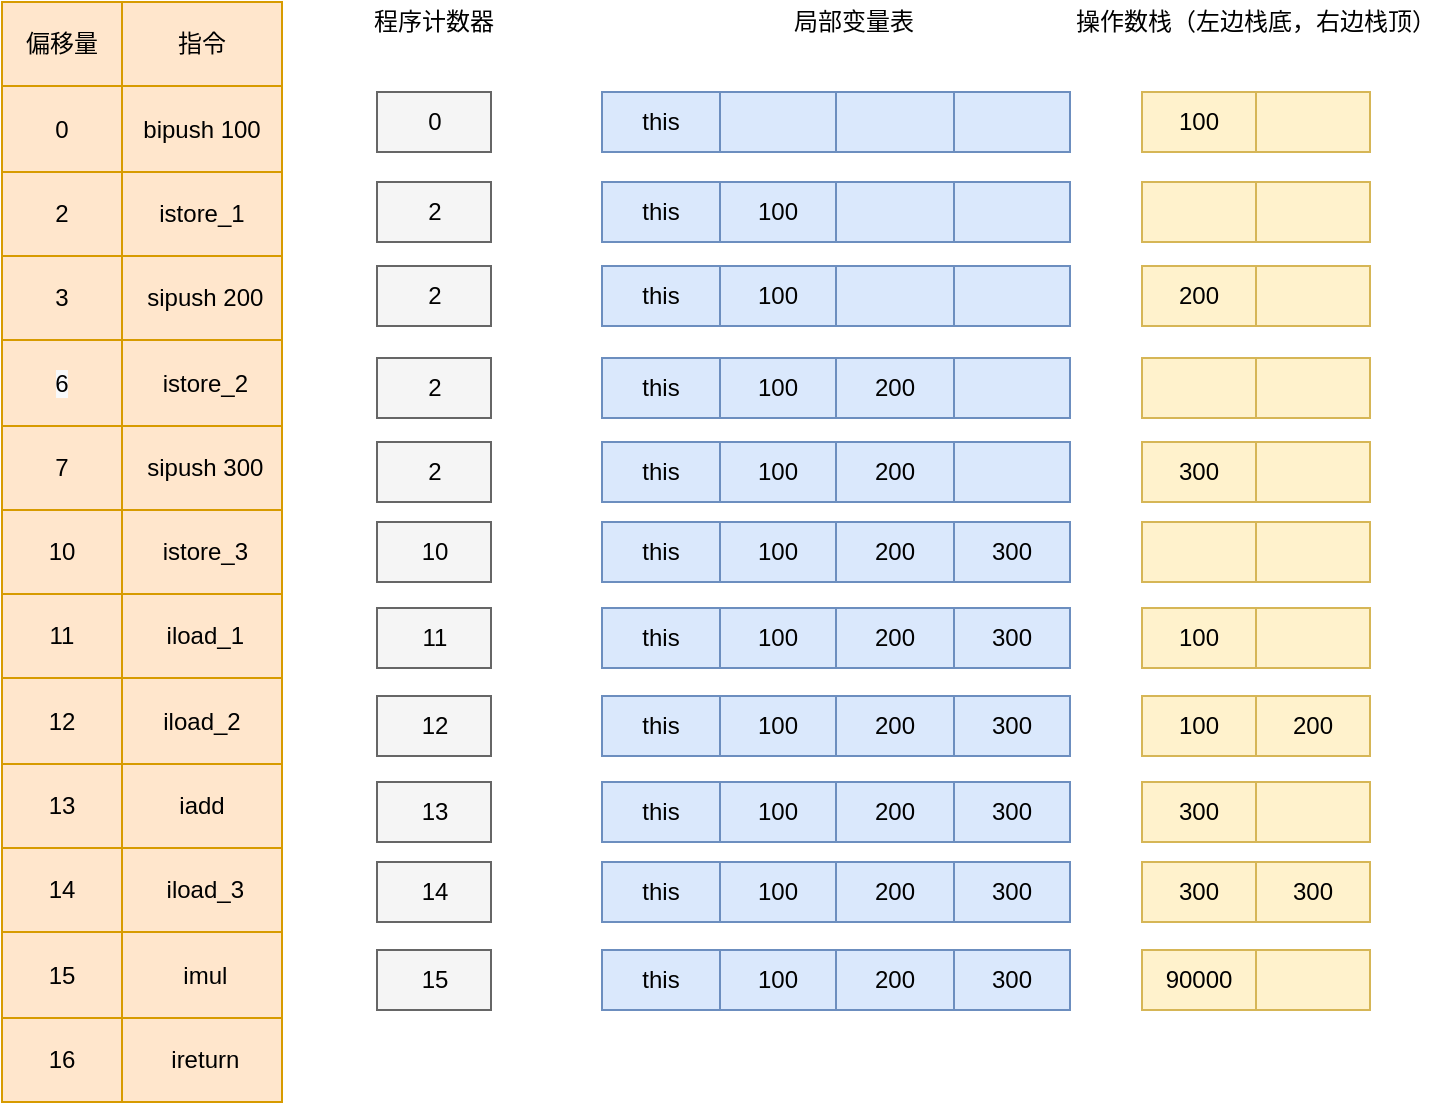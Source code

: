 <mxfile version="14.9.2" type="github">
  <diagram id="sqrWlP-hndjEy4cqaaY2" name="Page-1">
    <mxGraphModel dx="946" dy="536" grid="1" gridSize="10" guides="1" tooltips="1" connect="1" arrows="1" fold="1" page="1" pageScale="1" pageWidth="827" pageHeight="1169" math="0" shadow="0">
      <root>
        <mxCell id="0" />
        <mxCell id="1" parent="0" />
        <mxCell id="s4EFjNfNSJcxo-a09yfP-1" value="" style="shape=table;html=1;whiteSpace=wrap;startSize=0;container=1;collapsible=0;childLayout=tableLayout;fillColor=#ffe6cc;strokeColor=#d79b00;" vertex="1" parent="1">
          <mxGeometry x="150" y="260" width="140" height="550" as="geometry" />
        </mxCell>
        <mxCell id="s4EFjNfNSJcxo-a09yfP-2" value="" style="shape=partialRectangle;html=1;whiteSpace=wrap;collapsible=0;dropTarget=0;pointerEvents=0;fillColor=none;top=0;left=0;bottom=0;right=0;points=[[0,0.5],[1,0.5]];portConstraint=eastwest;" vertex="1" parent="s4EFjNfNSJcxo-a09yfP-1">
          <mxGeometry width="140" height="42" as="geometry" />
        </mxCell>
        <mxCell id="s4EFjNfNSJcxo-a09yfP-3" value="偏移量" style="shape=partialRectangle;html=1;whiteSpace=wrap;connectable=0;fillColor=none;top=0;left=0;bottom=0;right=0;overflow=hidden;" vertex="1" parent="s4EFjNfNSJcxo-a09yfP-2">
          <mxGeometry width="60" height="42" as="geometry" />
        </mxCell>
        <mxCell id="s4EFjNfNSJcxo-a09yfP-4" value="指令" style="shape=partialRectangle;html=1;whiteSpace=wrap;connectable=0;fillColor=none;top=0;left=0;bottom=0;right=0;overflow=hidden;" vertex="1" parent="s4EFjNfNSJcxo-a09yfP-2">
          <mxGeometry x="60" width="80" height="42" as="geometry" />
        </mxCell>
        <mxCell id="s4EFjNfNSJcxo-a09yfP-6" value="" style="shape=partialRectangle;html=1;whiteSpace=wrap;collapsible=0;dropTarget=0;pointerEvents=0;fillColor=none;top=0;left=0;bottom=0;right=0;points=[[0,0.5],[1,0.5]];portConstraint=eastwest;" vertex="1" parent="s4EFjNfNSJcxo-a09yfP-1">
          <mxGeometry y="42" width="140" height="43" as="geometry" />
        </mxCell>
        <mxCell id="s4EFjNfNSJcxo-a09yfP-7" value="0" style="shape=partialRectangle;html=1;whiteSpace=wrap;connectable=0;fillColor=none;top=0;left=0;bottom=0;right=0;overflow=hidden;" vertex="1" parent="s4EFjNfNSJcxo-a09yfP-6">
          <mxGeometry width="60" height="43" as="geometry" />
        </mxCell>
        <mxCell id="s4EFjNfNSJcxo-a09yfP-8" value="bipush 100" style="shape=partialRectangle;html=1;whiteSpace=wrap;connectable=0;fillColor=none;top=0;left=0;bottom=0;right=0;overflow=hidden;" vertex="1" parent="s4EFjNfNSJcxo-a09yfP-6">
          <mxGeometry x="60" width="80" height="43" as="geometry" />
        </mxCell>
        <mxCell id="s4EFjNfNSJcxo-a09yfP-10" value="" style="shape=partialRectangle;html=1;whiteSpace=wrap;collapsible=0;dropTarget=0;pointerEvents=0;fillColor=none;top=0;left=0;bottom=0;right=0;points=[[0,0.5],[1,0.5]];portConstraint=eastwest;" vertex="1" parent="s4EFjNfNSJcxo-a09yfP-1">
          <mxGeometry y="85" width="140" height="42" as="geometry" />
        </mxCell>
        <mxCell id="s4EFjNfNSJcxo-a09yfP-11" value="2" style="shape=partialRectangle;html=1;whiteSpace=wrap;connectable=0;fillColor=none;top=0;left=0;bottom=0;right=0;overflow=hidden;" vertex="1" parent="s4EFjNfNSJcxo-a09yfP-10">
          <mxGeometry width="60" height="42" as="geometry" />
        </mxCell>
        <mxCell id="s4EFjNfNSJcxo-a09yfP-12" value="&lt;div&gt;istore_1&lt;br&gt;&lt;/div&gt;" style="shape=partialRectangle;html=1;whiteSpace=wrap;connectable=0;fillColor=none;top=0;left=0;bottom=0;right=0;overflow=hidden;" vertex="1" parent="s4EFjNfNSJcxo-a09yfP-10">
          <mxGeometry x="60" width="80" height="42" as="geometry" />
        </mxCell>
        <mxCell id="s4EFjNfNSJcxo-a09yfP-14" style="shape=partialRectangle;html=1;whiteSpace=wrap;collapsible=0;dropTarget=0;pointerEvents=0;fillColor=none;top=0;left=0;bottom=0;right=0;points=[[0,0.5],[1,0.5]];portConstraint=eastwest;" vertex="1" parent="s4EFjNfNSJcxo-a09yfP-1">
          <mxGeometry y="127" width="140" height="42" as="geometry" />
        </mxCell>
        <mxCell id="s4EFjNfNSJcxo-a09yfP-15" value="&lt;span&gt;3&lt;/span&gt;" style="shape=partialRectangle;html=1;whiteSpace=wrap;connectable=0;fillColor=none;top=0;left=0;bottom=0;right=0;overflow=hidden;" vertex="1" parent="s4EFjNfNSJcxo-a09yfP-14">
          <mxGeometry width="60" height="42" as="geometry" />
        </mxCell>
        <mxCell id="s4EFjNfNSJcxo-a09yfP-16" value="&amp;nbsp;sipush 200" style="shape=partialRectangle;html=1;whiteSpace=wrap;connectable=0;fillColor=none;top=0;left=0;bottom=0;right=0;overflow=hidden;" vertex="1" parent="s4EFjNfNSJcxo-a09yfP-14">
          <mxGeometry x="60" width="80" height="42" as="geometry" />
        </mxCell>
        <mxCell id="s4EFjNfNSJcxo-a09yfP-18" style="shape=partialRectangle;html=1;whiteSpace=wrap;collapsible=0;dropTarget=0;pointerEvents=0;fillColor=none;top=0;left=0;bottom=0;right=0;points=[[0,0.5],[1,0.5]];portConstraint=eastwest;" vertex="1" parent="s4EFjNfNSJcxo-a09yfP-1">
          <mxGeometry y="169" width="140" height="43" as="geometry" />
        </mxCell>
        <mxCell id="s4EFjNfNSJcxo-a09yfP-19" value="&lt;meta charset=&quot;utf-8&quot;&gt;&lt;span style=&quot;color: rgb(0, 0, 0); font-family: helvetica; font-size: 12px; font-style: normal; font-weight: 400; letter-spacing: normal; text-align: center; text-indent: 0px; text-transform: none; word-spacing: 0px; background-color: rgb(248, 249, 250); display: inline; float: none;&quot;&gt;6&lt;/span&gt;" style="shape=partialRectangle;html=1;whiteSpace=wrap;connectable=0;fillColor=none;top=0;left=0;bottom=0;right=0;overflow=hidden;" vertex="1" parent="s4EFjNfNSJcxo-a09yfP-18">
          <mxGeometry width="60" height="43" as="geometry" />
        </mxCell>
        <mxCell id="s4EFjNfNSJcxo-a09yfP-20" value="&amp;nbsp;istore_2" style="shape=partialRectangle;html=1;whiteSpace=wrap;connectable=0;fillColor=none;top=0;left=0;bottom=0;right=0;overflow=hidden;" vertex="1" parent="s4EFjNfNSJcxo-a09yfP-18">
          <mxGeometry x="60" width="80" height="43" as="geometry" />
        </mxCell>
        <mxCell id="s4EFjNfNSJcxo-a09yfP-22" style="shape=partialRectangle;html=1;whiteSpace=wrap;collapsible=0;dropTarget=0;pointerEvents=0;fillColor=none;top=0;left=0;bottom=0;right=0;points=[[0,0.5],[1,0.5]];portConstraint=eastwest;" vertex="1" parent="s4EFjNfNSJcxo-a09yfP-1">
          <mxGeometry y="212" width="140" height="42" as="geometry" />
        </mxCell>
        <mxCell id="s4EFjNfNSJcxo-a09yfP-23" value="&lt;span&gt;7&lt;/span&gt;" style="shape=partialRectangle;html=1;whiteSpace=wrap;connectable=0;fillColor=none;top=0;left=0;bottom=0;right=0;overflow=hidden;" vertex="1" parent="s4EFjNfNSJcxo-a09yfP-22">
          <mxGeometry width="60" height="42" as="geometry" />
        </mxCell>
        <mxCell id="s4EFjNfNSJcxo-a09yfP-24" value="&amp;nbsp;sipush 300" style="shape=partialRectangle;html=1;whiteSpace=wrap;connectable=0;fillColor=none;top=0;left=0;bottom=0;right=0;overflow=hidden;" vertex="1" parent="s4EFjNfNSJcxo-a09yfP-22">
          <mxGeometry x="60" width="80" height="42" as="geometry" />
        </mxCell>
        <mxCell id="s4EFjNfNSJcxo-a09yfP-26" style="shape=partialRectangle;html=1;whiteSpace=wrap;collapsible=0;dropTarget=0;pointerEvents=0;fillColor=none;top=0;left=0;bottom=0;right=0;points=[[0,0.5],[1,0.5]];portConstraint=eastwest;" vertex="1" parent="s4EFjNfNSJcxo-a09yfP-1">
          <mxGeometry y="254" width="140" height="42" as="geometry" />
        </mxCell>
        <mxCell id="s4EFjNfNSJcxo-a09yfP-27" value="&lt;span&gt;10&lt;/span&gt;" style="shape=partialRectangle;html=1;whiteSpace=wrap;connectable=0;fillColor=none;top=0;left=0;bottom=0;right=0;overflow=hidden;" vertex="1" parent="s4EFjNfNSJcxo-a09yfP-26">
          <mxGeometry width="60" height="42" as="geometry" />
        </mxCell>
        <mxCell id="s4EFjNfNSJcxo-a09yfP-28" value="&amp;nbsp;istore_3" style="shape=partialRectangle;html=1;whiteSpace=wrap;connectable=0;fillColor=none;top=0;left=0;bottom=0;right=0;overflow=hidden;" vertex="1" parent="s4EFjNfNSJcxo-a09yfP-26">
          <mxGeometry x="60" width="80" height="42" as="geometry" />
        </mxCell>
        <mxCell id="s4EFjNfNSJcxo-a09yfP-30" style="shape=partialRectangle;html=1;whiteSpace=wrap;collapsible=0;dropTarget=0;pointerEvents=0;fillColor=none;top=0;left=0;bottom=0;right=0;points=[[0,0.5],[1,0.5]];portConstraint=eastwest;" vertex="1" parent="s4EFjNfNSJcxo-a09yfP-1">
          <mxGeometry y="296" width="140" height="42" as="geometry" />
        </mxCell>
        <mxCell id="s4EFjNfNSJcxo-a09yfP-31" value="11" style="shape=partialRectangle;html=1;whiteSpace=wrap;connectable=0;fillColor=none;top=0;left=0;bottom=0;right=0;overflow=hidden;" vertex="1" parent="s4EFjNfNSJcxo-a09yfP-30">
          <mxGeometry width="60" height="42" as="geometry" />
        </mxCell>
        <mxCell id="s4EFjNfNSJcxo-a09yfP-32" value="&amp;nbsp;iload_1" style="shape=partialRectangle;html=1;whiteSpace=wrap;connectable=0;fillColor=none;top=0;left=0;bottom=0;right=0;overflow=hidden;" vertex="1" parent="s4EFjNfNSJcxo-a09yfP-30">
          <mxGeometry x="60" width="80" height="42" as="geometry" />
        </mxCell>
        <mxCell id="s4EFjNfNSJcxo-a09yfP-34" style="shape=partialRectangle;html=1;whiteSpace=wrap;collapsible=0;dropTarget=0;pointerEvents=0;fillColor=none;top=0;left=0;bottom=0;right=0;points=[[0,0.5],[1,0.5]];portConstraint=eastwest;" vertex="1" parent="s4EFjNfNSJcxo-a09yfP-1">
          <mxGeometry y="338" width="140" height="43" as="geometry" />
        </mxCell>
        <mxCell id="s4EFjNfNSJcxo-a09yfP-35" value="12" style="shape=partialRectangle;html=1;whiteSpace=wrap;connectable=0;fillColor=none;top=0;left=0;bottom=0;right=0;overflow=hidden;" vertex="1" parent="s4EFjNfNSJcxo-a09yfP-34">
          <mxGeometry width="60" height="43" as="geometry" />
        </mxCell>
        <mxCell id="s4EFjNfNSJcxo-a09yfP-36" value="iload_2" style="shape=partialRectangle;html=1;whiteSpace=wrap;connectable=0;fillColor=none;top=0;left=0;bottom=0;right=0;overflow=hidden;" vertex="1" parent="s4EFjNfNSJcxo-a09yfP-34">
          <mxGeometry x="60" width="80" height="43" as="geometry" />
        </mxCell>
        <mxCell id="s4EFjNfNSJcxo-a09yfP-38" style="shape=partialRectangle;html=1;whiteSpace=wrap;collapsible=0;dropTarget=0;pointerEvents=0;fillColor=none;top=0;left=0;bottom=0;right=0;points=[[0,0.5],[1,0.5]];portConstraint=eastwest;" vertex="1" parent="s4EFjNfNSJcxo-a09yfP-1">
          <mxGeometry y="381" width="140" height="42" as="geometry" />
        </mxCell>
        <mxCell id="s4EFjNfNSJcxo-a09yfP-39" value="13" style="shape=partialRectangle;html=1;whiteSpace=wrap;connectable=0;fillColor=none;top=0;left=0;bottom=0;right=0;overflow=hidden;" vertex="1" parent="s4EFjNfNSJcxo-a09yfP-38">
          <mxGeometry width="60" height="42" as="geometry" />
        </mxCell>
        <mxCell id="s4EFjNfNSJcxo-a09yfP-40" value="iadd" style="shape=partialRectangle;html=1;whiteSpace=wrap;connectable=0;fillColor=none;top=0;left=0;bottom=0;right=0;overflow=hidden;" vertex="1" parent="s4EFjNfNSJcxo-a09yfP-38">
          <mxGeometry x="60" width="80" height="42" as="geometry" />
        </mxCell>
        <mxCell id="s4EFjNfNSJcxo-a09yfP-42" style="shape=partialRectangle;html=1;whiteSpace=wrap;collapsible=0;dropTarget=0;pointerEvents=0;fillColor=none;top=0;left=0;bottom=0;right=0;points=[[0,0.5],[1,0.5]];portConstraint=eastwest;" vertex="1" parent="s4EFjNfNSJcxo-a09yfP-1">
          <mxGeometry y="423" width="140" height="42" as="geometry" />
        </mxCell>
        <mxCell id="s4EFjNfNSJcxo-a09yfP-43" value="&lt;span&gt;14&lt;/span&gt;" style="shape=partialRectangle;html=1;whiteSpace=wrap;connectable=0;fillColor=none;top=0;left=0;bottom=0;right=0;overflow=hidden;" vertex="1" parent="s4EFjNfNSJcxo-a09yfP-42">
          <mxGeometry width="60" height="42" as="geometry" />
        </mxCell>
        <mxCell id="s4EFjNfNSJcxo-a09yfP-44" value="&amp;nbsp;iload_3" style="shape=partialRectangle;html=1;whiteSpace=wrap;connectable=0;fillColor=none;top=0;left=0;bottom=0;right=0;overflow=hidden;" vertex="1" parent="s4EFjNfNSJcxo-a09yfP-42">
          <mxGeometry x="60" width="80" height="42" as="geometry" />
        </mxCell>
        <mxCell id="s4EFjNfNSJcxo-a09yfP-46" style="shape=partialRectangle;html=1;whiteSpace=wrap;collapsible=0;dropTarget=0;pointerEvents=0;fillColor=none;top=0;left=0;bottom=0;right=0;points=[[0,0.5],[1,0.5]];portConstraint=eastwest;" vertex="1" parent="s4EFjNfNSJcxo-a09yfP-1">
          <mxGeometry y="465" width="140" height="43" as="geometry" />
        </mxCell>
        <mxCell id="s4EFjNfNSJcxo-a09yfP-47" value="&lt;span&gt;15&lt;/span&gt;" style="shape=partialRectangle;html=1;whiteSpace=wrap;connectable=0;fillColor=none;top=0;left=0;bottom=0;right=0;overflow=hidden;" vertex="1" parent="s4EFjNfNSJcxo-a09yfP-46">
          <mxGeometry width="60" height="43" as="geometry" />
        </mxCell>
        <mxCell id="s4EFjNfNSJcxo-a09yfP-48" value="&amp;nbsp;imul" style="shape=partialRectangle;html=1;whiteSpace=wrap;connectable=0;fillColor=none;top=0;left=0;bottom=0;right=0;overflow=hidden;" vertex="1" parent="s4EFjNfNSJcxo-a09yfP-46">
          <mxGeometry x="60" width="80" height="43" as="geometry" />
        </mxCell>
        <mxCell id="s4EFjNfNSJcxo-a09yfP-50" style="shape=partialRectangle;html=1;whiteSpace=wrap;collapsible=0;dropTarget=0;pointerEvents=0;fillColor=none;top=0;left=0;bottom=0;right=0;points=[[0,0.5],[1,0.5]];portConstraint=eastwest;" vertex="1" parent="s4EFjNfNSJcxo-a09yfP-1">
          <mxGeometry y="508" width="140" height="42" as="geometry" />
        </mxCell>
        <mxCell id="s4EFjNfNSJcxo-a09yfP-51" value="&lt;span&gt;16&lt;/span&gt;" style="shape=partialRectangle;html=1;whiteSpace=wrap;connectable=0;fillColor=none;top=0;left=0;bottom=0;right=0;overflow=hidden;" vertex="1" parent="s4EFjNfNSJcxo-a09yfP-50">
          <mxGeometry width="60" height="42" as="geometry" />
        </mxCell>
        <mxCell id="s4EFjNfNSJcxo-a09yfP-52" value="&amp;nbsp;ireturn" style="shape=partialRectangle;html=1;whiteSpace=wrap;connectable=0;fillColor=none;top=0;left=0;bottom=0;right=0;overflow=hidden;" vertex="1" parent="s4EFjNfNSJcxo-a09yfP-50">
          <mxGeometry x="60" width="80" height="42" as="geometry" />
        </mxCell>
        <mxCell id="s4EFjNfNSJcxo-a09yfP-54" value="程序计数器" style="text;html=1;strokeColor=none;fillColor=none;align=center;verticalAlign=middle;whiteSpace=wrap;rounded=0;" vertex="1" parent="1">
          <mxGeometry x="318" y="260" width="96" height="20" as="geometry" />
        </mxCell>
        <mxCell id="s4EFjNfNSJcxo-a09yfP-55" value="局部变量表" style="text;html=1;strokeColor=none;fillColor=none;align=center;verticalAlign=middle;whiteSpace=wrap;rounded=0;" vertex="1" parent="1">
          <mxGeometry x="528" y="260" width="96" height="20" as="geometry" />
        </mxCell>
        <mxCell id="s4EFjNfNSJcxo-a09yfP-56" value="" style="shape=table;html=1;whiteSpace=wrap;startSize=0;container=1;collapsible=0;childLayout=tableLayout;fillColor=#dae8fc;strokeColor=#6c8ebf;" vertex="1" parent="1">
          <mxGeometry x="450" y="305" width="234" height="30" as="geometry" />
        </mxCell>
        <mxCell id="s4EFjNfNSJcxo-a09yfP-57" value="" style="shape=partialRectangle;html=1;whiteSpace=wrap;collapsible=0;dropTarget=0;pointerEvents=0;fillColor=none;top=0;left=0;bottom=0;right=0;points=[[0,0.5],[1,0.5]];portConstraint=eastwest;" vertex="1" parent="s4EFjNfNSJcxo-a09yfP-56">
          <mxGeometry width="234" height="30" as="geometry" />
        </mxCell>
        <mxCell id="s4EFjNfNSJcxo-a09yfP-69" value="this" style="shape=partialRectangle;html=1;whiteSpace=wrap;connectable=0;fillColor=none;top=0;left=0;bottom=0;right=0;overflow=hidden;" vertex="1" parent="s4EFjNfNSJcxo-a09yfP-57">
          <mxGeometry width="59" height="30" as="geometry" />
        </mxCell>
        <mxCell id="s4EFjNfNSJcxo-a09yfP-58" value="" style="shape=partialRectangle;html=1;whiteSpace=wrap;connectable=0;fillColor=none;top=0;left=0;bottom=0;right=0;overflow=hidden;" vertex="1" parent="s4EFjNfNSJcxo-a09yfP-57">
          <mxGeometry x="59" width="58" height="30" as="geometry" />
        </mxCell>
        <mxCell id="s4EFjNfNSJcxo-a09yfP-59" value="" style="shape=partialRectangle;html=1;whiteSpace=wrap;connectable=0;fillColor=none;top=0;left=0;bottom=0;right=0;overflow=hidden;" vertex="1" parent="s4EFjNfNSJcxo-a09yfP-57">
          <mxGeometry x="117" width="59" height="30" as="geometry" />
        </mxCell>
        <mxCell id="s4EFjNfNSJcxo-a09yfP-60" value="" style="shape=partialRectangle;html=1;whiteSpace=wrap;connectable=0;fillColor=none;top=0;left=0;bottom=0;right=0;overflow=hidden;" vertex="1" parent="s4EFjNfNSJcxo-a09yfP-57">
          <mxGeometry x="176" width="58" height="30" as="geometry" />
        </mxCell>
        <mxCell id="s4EFjNfNSJcxo-a09yfP-73" value="操作数栈（左边栈底，右边栈顶）" style="text;html=1;strokeColor=none;fillColor=none;align=center;verticalAlign=middle;whiteSpace=wrap;rounded=0;" vertex="1" parent="1">
          <mxGeometry x="682" y="260" width="190" height="20" as="geometry" />
        </mxCell>
        <mxCell id="s4EFjNfNSJcxo-a09yfP-74" value="" style="shape=table;html=1;whiteSpace=wrap;startSize=0;container=1;collapsible=0;childLayout=tableLayout;fillColor=#fff2cc;strokeColor=#d6b656;" vertex="1" parent="1">
          <mxGeometry x="720" y="305" width="114" height="30" as="geometry" />
        </mxCell>
        <mxCell id="s4EFjNfNSJcxo-a09yfP-75" value="" style="shape=partialRectangle;html=1;whiteSpace=wrap;collapsible=0;dropTarget=0;pointerEvents=0;fillColor=none;top=0;left=0;bottom=0;right=0;points=[[0,0.5],[1,0.5]];portConstraint=eastwest;" vertex="1" parent="s4EFjNfNSJcxo-a09yfP-74">
          <mxGeometry width="114" height="30" as="geometry" />
        </mxCell>
        <mxCell id="s4EFjNfNSJcxo-a09yfP-76" value="100" style="shape=partialRectangle;html=1;whiteSpace=wrap;connectable=0;fillColor=none;top=0;left=0;bottom=0;right=0;overflow=hidden;" vertex="1" parent="s4EFjNfNSJcxo-a09yfP-75">
          <mxGeometry width="57" height="30" as="geometry" />
        </mxCell>
        <mxCell id="s4EFjNfNSJcxo-a09yfP-77" value="" style="shape=partialRectangle;html=1;whiteSpace=wrap;connectable=0;fillColor=none;top=0;left=0;bottom=0;right=0;overflow=hidden;" vertex="1" parent="s4EFjNfNSJcxo-a09yfP-75">
          <mxGeometry x="57" width="57" height="30" as="geometry" />
        </mxCell>
        <mxCell id="s4EFjNfNSJcxo-a09yfP-105" value="" style="shape=table;html=1;whiteSpace=wrap;startSize=0;container=1;collapsible=0;childLayout=tableLayout;fillColor=#f5f5f5;strokeColor=#666666;fontColor=#333333;" vertex="1" parent="1">
          <mxGeometry x="337.5" y="305" width="57" height="30" as="geometry" />
        </mxCell>
        <mxCell id="s4EFjNfNSJcxo-a09yfP-106" value="" style="shape=partialRectangle;html=1;whiteSpace=wrap;collapsible=0;dropTarget=0;pointerEvents=0;fillColor=none;top=0;left=0;bottom=0;right=0;points=[[0,0.5],[1,0.5]];portConstraint=eastwest;" vertex="1" parent="s4EFjNfNSJcxo-a09yfP-105">
          <mxGeometry width="57" height="30" as="geometry" />
        </mxCell>
        <mxCell id="s4EFjNfNSJcxo-a09yfP-107" value="0" style="shape=partialRectangle;html=1;whiteSpace=wrap;connectable=0;fillColor=none;top=0;left=0;bottom=0;right=0;overflow=hidden;" vertex="1" parent="s4EFjNfNSJcxo-a09yfP-106">
          <mxGeometry width="57" height="30" as="geometry" />
        </mxCell>
        <mxCell id="s4EFjNfNSJcxo-a09yfP-109" value="" style="shape=table;html=1;whiteSpace=wrap;startSize=0;container=1;collapsible=0;childLayout=tableLayout;fillColor=#dae8fc;strokeColor=#6c8ebf;" vertex="1" parent="1">
          <mxGeometry x="450" y="350" width="234" height="30" as="geometry" />
        </mxCell>
        <mxCell id="s4EFjNfNSJcxo-a09yfP-110" value="" style="shape=partialRectangle;html=1;whiteSpace=wrap;collapsible=0;dropTarget=0;pointerEvents=0;fillColor=none;top=0;left=0;bottom=0;right=0;points=[[0,0.5],[1,0.5]];portConstraint=eastwest;" vertex="1" parent="s4EFjNfNSJcxo-a09yfP-109">
          <mxGeometry width="234" height="30" as="geometry" />
        </mxCell>
        <mxCell id="s4EFjNfNSJcxo-a09yfP-111" value="this" style="shape=partialRectangle;html=1;whiteSpace=wrap;connectable=0;fillColor=none;top=0;left=0;bottom=0;right=0;overflow=hidden;" vertex="1" parent="s4EFjNfNSJcxo-a09yfP-110">
          <mxGeometry width="59" height="30" as="geometry" />
        </mxCell>
        <mxCell id="s4EFjNfNSJcxo-a09yfP-112" value="100" style="shape=partialRectangle;html=1;whiteSpace=wrap;connectable=0;fillColor=none;top=0;left=0;bottom=0;right=0;overflow=hidden;" vertex="1" parent="s4EFjNfNSJcxo-a09yfP-110">
          <mxGeometry x="59" width="58" height="30" as="geometry" />
        </mxCell>
        <mxCell id="s4EFjNfNSJcxo-a09yfP-113" value="" style="shape=partialRectangle;html=1;whiteSpace=wrap;connectable=0;fillColor=none;top=0;left=0;bottom=0;right=0;overflow=hidden;" vertex="1" parent="s4EFjNfNSJcxo-a09yfP-110">
          <mxGeometry x="117" width="59" height="30" as="geometry" />
        </mxCell>
        <mxCell id="s4EFjNfNSJcxo-a09yfP-114" value="" style="shape=partialRectangle;html=1;whiteSpace=wrap;connectable=0;fillColor=none;top=0;left=0;bottom=0;right=0;overflow=hidden;" vertex="1" parent="s4EFjNfNSJcxo-a09yfP-110">
          <mxGeometry x="176" width="58" height="30" as="geometry" />
        </mxCell>
        <mxCell id="s4EFjNfNSJcxo-a09yfP-115" value="" style="shape=table;html=1;whiteSpace=wrap;startSize=0;container=1;collapsible=0;childLayout=tableLayout;fillColor=#fff2cc;strokeColor=#d6b656;" vertex="1" parent="1">
          <mxGeometry x="720" y="350" width="114" height="30" as="geometry" />
        </mxCell>
        <mxCell id="s4EFjNfNSJcxo-a09yfP-116" value="" style="shape=partialRectangle;html=1;whiteSpace=wrap;collapsible=0;dropTarget=0;pointerEvents=0;fillColor=none;top=0;left=0;bottom=0;right=0;points=[[0,0.5],[1,0.5]];portConstraint=eastwest;" vertex="1" parent="s4EFjNfNSJcxo-a09yfP-115">
          <mxGeometry width="114" height="30" as="geometry" />
        </mxCell>
        <mxCell id="s4EFjNfNSJcxo-a09yfP-117" value="" style="shape=partialRectangle;html=1;whiteSpace=wrap;connectable=0;fillColor=none;top=0;left=0;bottom=0;right=0;overflow=hidden;" vertex="1" parent="s4EFjNfNSJcxo-a09yfP-116">
          <mxGeometry width="57" height="30" as="geometry" />
        </mxCell>
        <mxCell id="s4EFjNfNSJcxo-a09yfP-118" value="" style="shape=partialRectangle;html=1;whiteSpace=wrap;connectable=0;fillColor=none;top=0;left=0;bottom=0;right=0;overflow=hidden;" vertex="1" parent="s4EFjNfNSJcxo-a09yfP-116">
          <mxGeometry x="57" width="57" height="30" as="geometry" />
        </mxCell>
        <mxCell id="s4EFjNfNSJcxo-a09yfP-119" value="" style="shape=table;html=1;whiteSpace=wrap;startSize=0;container=1;collapsible=0;childLayout=tableLayout;fillColor=#f5f5f5;strokeColor=#666666;fontColor=#333333;" vertex="1" parent="1">
          <mxGeometry x="337.5" y="350" width="57" height="30" as="geometry" />
        </mxCell>
        <mxCell id="s4EFjNfNSJcxo-a09yfP-120" value="" style="shape=partialRectangle;html=1;whiteSpace=wrap;collapsible=0;dropTarget=0;pointerEvents=0;fillColor=none;top=0;left=0;bottom=0;right=0;points=[[0,0.5],[1,0.5]];portConstraint=eastwest;" vertex="1" parent="s4EFjNfNSJcxo-a09yfP-119">
          <mxGeometry width="57" height="30" as="geometry" />
        </mxCell>
        <mxCell id="s4EFjNfNSJcxo-a09yfP-121" value="2" style="shape=partialRectangle;html=1;whiteSpace=wrap;connectable=0;fillColor=none;top=0;left=0;bottom=0;right=0;overflow=hidden;" vertex="1" parent="s4EFjNfNSJcxo-a09yfP-120">
          <mxGeometry width="57" height="30" as="geometry" />
        </mxCell>
        <mxCell id="s4EFjNfNSJcxo-a09yfP-131" value="" style="shape=table;html=1;whiteSpace=wrap;startSize=0;container=1;collapsible=0;childLayout=tableLayout;fillColor=#fff2cc;strokeColor=#d6b656;" vertex="1" parent="1">
          <mxGeometry x="720" y="520" width="114" height="30" as="geometry" />
        </mxCell>
        <mxCell id="s4EFjNfNSJcxo-a09yfP-132" value="" style="shape=partialRectangle;html=1;whiteSpace=wrap;collapsible=0;dropTarget=0;pointerEvents=0;fillColor=none;top=0;left=0;bottom=0;right=0;points=[[0,0.5],[1,0.5]];portConstraint=eastwest;" vertex="1" parent="s4EFjNfNSJcxo-a09yfP-131">
          <mxGeometry width="114" height="30" as="geometry" />
        </mxCell>
        <mxCell id="s4EFjNfNSJcxo-a09yfP-133" value="" style="shape=partialRectangle;html=1;whiteSpace=wrap;connectable=0;fillColor=none;top=0;left=0;bottom=0;right=0;overflow=hidden;" vertex="1" parent="s4EFjNfNSJcxo-a09yfP-132">
          <mxGeometry width="57" height="30" as="geometry" />
        </mxCell>
        <mxCell id="s4EFjNfNSJcxo-a09yfP-134" value="" style="shape=partialRectangle;html=1;whiteSpace=wrap;connectable=0;fillColor=none;top=0;left=0;bottom=0;right=0;overflow=hidden;" vertex="1" parent="s4EFjNfNSJcxo-a09yfP-132">
          <mxGeometry x="57" width="57" height="30" as="geometry" />
        </mxCell>
        <mxCell id="s4EFjNfNSJcxo-a09yfP-135" value="" style="shape=table;html=1;whiteSpace=wrap;startSize=0;container=1;collapsible=0;childLayout=tableLayout;fillColor=#f5f5f5;strokeColor=#666666;fontColor=#333333;" vertex="1" parent="1">
          <mxGeometry x="337.5" y="520" width="57" height="30" as="geometry" />
        </mxCell>
        <mxCell id="s4EFjNfNSJcxo-a09yfP-136" value="" style="shape=partialRectangle;html=1;whiteSpace=wrap;collapsible=0;dropTarget=0;pointerEvents=0;fillColor=none;top=0;left=0;bottom=0;right=0;points=[[0,0.5],[1,0.5]];portConstraint=eastwest;" vertex="1" parent="s4EFjNfNSJcxo-a09yfP-135">
          <mxGeometry width="57" height="30" as="geometry" />
        </mxCell>
        <mxCell id="s4EFjNfNSJcxo-a09yfP-137" value="10" style="shape=partialRectangle;html=1;whiteSpace=wrap;connectable=0;fillColor=none;top=0;left=0;bottom=0;right=0;overflow=hidden;" vertex="1" parent="s4EFjNfNSJcxo-a09yfP-136">
          <mxGeometry width="57" height="30" as="geometry" />
        </mxCell>
        <mxCell id="s4EFjNfNSJcxo-a09yfP-138" value="" style="shape=table;html=1;whiteSpace=wrap;startSize=0;container=1;collapsible=0;childLayout=tableLayout;fillColor=#dae8fc;strokeColor=#6c8ebf;" vertex="1" parent="1">
          <mxGeometry x="450" y="563" width="234" height="30" as="geometry" />
        </mxCell>
        <mxCell id="s4EFjNfNSJcxo-a09yfP-139" value="" style="shape=partialRectangle;html=1;whiteSpace=wrap;collapsible=0;dropTarget=0;pointerEvents=0;fillColor=none;top=0;left=0;bottom=0;right=0;points=[[0,0.5],[1,0.5]];portConstraint=eastwest;" vertex="1" parent="s4EFjNfNSJcxo-a09yfP-138">
          <mxGeometry width="234" height="30" as="geometry" />
        </mxCell>
        <mxCell id="s4EFjNfNSJcxo-a09yfP-140" value="this" style="shape=partialRectangle;html=1;whiteSpace=wrap;connectable=0;fillColor=none;top=0;left=0;bottom=0;right=0;overflow=hidden;" vertex="1" parent="s4EFjNfNSJcxo-a09yfP-139">
          <mxGeometry width="59" height="30" as="geometry" />
        </mxCell>
        <mxCell id="s4EFjNfNSJcxo-a09yfP-141" value="100" style="shape=partialRectangle;html=1;whiteSpace=wrap;connectable=0;fillColor=none;top=0;left=0;bottom=0;right=0;overflow=hidden;" vertex="1" parent="s4EFjNfNSJcxo-a09yfP-139">
          <mxGeometry x="59" width="58" height="30" as="geometry" />
        </mxCell>
        <mxCell id="s4EFjNfNSJcxo-a09yfP-142" value="200" style="shape=partialRectangle;html=1;whiteSpace=wrap;connectable=0;fillColor=none;top=0;left=0;bottom=0;right=0;overflow=hidden;" vertex="1" parent="s4EFjNfNSJcxo-a09yfP-139">
          <mxGeometry x="117" width="59" height="30" as="geometry" />
        </mxCell>
        <mxCell id="s4EFjNfNSJcxo-a09yfP-143" value="300" style="shape=partialRectangle;html=1;whiteSpace=wrap;connectable=0;fillColor=none;top=0;left=0;bottom=0;right=0;overflow=hidden;" vertex="1" parent="s4EFjNfNSJcxo-a09yfP-139">
          <mxGeometry x="176" width="58" height="30" as="geometry" />
        </mxCell>
        <mxCell id="s4EFjNfNSJcxo-a09yfP-144" value="" style="shape=table;html=1;whiteSpace=wrap;startSize=0;container=1;collapsible=0;childLayout=tableLayout;fillColor=#fff2cc;strokeColor=#d6b656;" vertex="1" parent="1">
          <mxGeometry x="720" y="563" width="114" height="30" as="geometry" />
        </mxCell>
        <mxCell id="s4EFjNfNSJcxo-a09yfP-145" value="" style="shape=partialRectangle;html=1;whiteSpace=wrap;collapsible=0;dropTarget=0;pointerEvents=0;fillColor=none;top=0;left=0;bottom=0;right=0;points=[[0,0.5],[1,0.5]];portConstraint=eastwest;" vertex="1" parent="s4EFjNfNSJcxo-a09yfP-144">
          <mxGeometry width="114" height="30" as="geometry" />
        </mxCell>
        <mxCell id="s4EFjNfNSJcxo-a09yfP-146" value="100" style="shape=partialRectangle;html=1;whiteSpace=wrap;connectable=0;fillColor=none;top=0;left=0;bottom=0;right=0;overflow=hidden;" vertex="1" parent="s4EFjNfNSJcxo-a09yfP-145">
          <mxGeometry width="57" height="30" as="geometry" />
        </mxCell>
        <mxCell id="s4EFjNfNSJcxo-a09yfP-147" value="" style="shape=partialRectangle;html=1;whiteSpace=wrap;connectable=0;fillColor=none;top=0;left=0;bottom=0;right=0;overflow=hidden;" vertex="1" parent="s4EFjNfNSJcxo-a09yfP-145">
          <mxGeometry x="57" width="57" height="30" as="geometry" />
        </mxCell>
        <mxCell id="s4EFjNfNSJcxo-a09yfP-148" value="" style="shape=table;html=1;whiteSpace=wrap;startSize=0;container=1;collapsible=0;childLayout=tableLayout;fillColor=#f5f5f5;strokeColor=#666666;fontColor=#333333;" vertex="1" parent="1">
          <mxGeometry x="337.5" y="563" width="57" height="30" as="geometry" />
        </mxCell>
        <mxCell id="s4EFjNfNSJcxo-a09yfP-149" value="" style="shape=partialRectangle;html=1;whiteSpace=wrap;collapsible=0;dropTarget=0;pointerEvents=0;fillColor=none;top=0;left=0;bottom=0;right=0;points=[[0,0.5],[1,0.5]];portConstraint=eastwest;" vertex="1" parent="s4EFjNfNSJcxo-a09yfP-148">
          <mxGeometry width="57" height="30" as="geometry" />
        </mxCell>
        <mxCell id="s4EFjNfNSJcxo-a09yfP-150" value="11" style="shape=partialRectangle;html=1;whiteSpace=wrap;connectable=0;fillColor=none;top=0;left=0;bottom=0;right=0;overflow=hidden;" vertex="1" parent="s4EFjNfNSJcxo-a09yfP-149">
          <mxGeometry width="57" height="30" as="geometry" />
        </mxCell>
        <mxCell id="s4EFjNfNSJcxo-a09yfP-151" value="" style="shape=table;html=1;whiteSpace=wrap;startSize=0;container=1;collapsible=0;childLayout=tableLayout;fillColor=#dae8fc;strokeColor=#6c8ebf;" vertex="1" parent="1">
          <mxGeometry x="450" y="607" width="234" height="30" as="geometry" />
        </mxCell>
        <mxCell id="s4EFjNfNSJcxo-a09yfP-152" value="" style="shape=partialRectangle;html=1;whiteSpace=wrap;collapsible=0;dropTarget=0;pointerEvents=0;fillColor=none;top=0;left=0;bottom=0;right=0;points=[[0,0.5],[1,0.5]];portConstraint=eastwest;" vertex="1" parent="s4EFjNfNSJcxo-a09yfP-151">
          <mxGeometry width="234" height="30" as="geometry" />
        </mxCell>
        <mxCell id="s4EFjNfNSJcxo-a09yfP-153" value="this" style="shape=partialRectangle;html=1;whiteSpace=wrap;connectable=0;fillColor=none;top=0;left=0;bottom=0;right=0;overflow=hidden;" vertex="1" parent="s4EFjNfNSJcxo-a09yfP-152">
          <mxGeometry width="59" height="30" as="geometry" />
        </mxCell>
        <mxCell id="s4EFjNfNSJcxo-a09yfP-154" value="100" style="shape=partialRectangle;html=1;whiteSpace=wrap;connectable=0;fillColor=none;top=0;left=0;bottom=0;right=0;overflow=hidden;" vertex="1" parent="s4EFjNfNSJcxo-a09yfP-152">
          <mxGeometry x="59" width="58" height="30" as="geometry" />
        </mxCell>
        <mxCell id="s4EFjNfNSJcxo-a09yfP-155" value="200" style="shape=partialRectangle;html=1;whiteSpace=wrap;connectable=0;fillColor=none;top=0;left=0;bottom=0;right=0;overflow=hidden;" vertex="1" parent="s4EFjNfNSJcxo-a09yfP-152">
          <mxGeometry x="117" width="59" height="30" as="geometry" />
        </mxCell>
        <mxCell id="s4EFjNfNSJcxo-a09yfP-156" value="300" style="shape=partialRectangle;html=1;whiteSpace=wrap;connectable=0;fillColor=none;top=0;left=0;bottom=0;right=0;overflow=hidden;" vertex="1" parent="s4EFjNfNSJcxo-a09yfP-152">
          <mxGeometry x="176" width="58" height="30" as="geometry" />
        </mxCell>
        <mxCell id="s4EFjNfNSJcxo-a09yfP-157" value="" style="shape=table;html=1;whiteSpace=wrap;startSize=0;container=1;collapsible=0;childLayout=tableLayout;fillColor=#fff2cc;strokeColor=#d6b656;" vertex="1" parent="1">
          <mxGeometry x="720" y="607" width="114" height="30" as="geometry" />
        </mxCell>
        <mxCell id="s4EFjNfNSJcxo-a09yfP-158" value="" style="shape=partialRectangle;html=1;whiteSpace=wrap;collapsible=0;dropTarget=0;pointerEvents=0;fillColor=none;top=0;left=0;bottom=0;right=0;points=[[0,0.5],[1,0.5]];portConstraint=eastwest;" vertex="1" parent="s4EFjNfNSJcxo-a09yfP-157">
          <mxGeometry width="114" height="30" as="geometry" />
        </mxCell>
        <mxCell id="s4EFjNfNSJcxo-a09yfP-159" value="100" style="shape=partialRectangle;html=1;whiteSpace=wrap;connectable=0;fillColor=none;top=0;left=0;bottom=0;right=0;overflow=hidden;" vertex="1" parent="s4EFjNfNSJcxo-a09yfP-158">
          <mxGeometry width="57" height="30" as="geometry" />
        </mxCell>
        <mxCell id="s4EFjNfNSJcxo-a09yfP-160" value="200" style="shape=partialRectangle;html=1;whiteSpace=wrap;connectable=0;fillColor=none;top=0;left=0;bottom=0;right=0;overflow=hidden;" vertex="1" parent="s4EFjNfNSJcxo-a09yfP-158">
          <mxGeometry x="57" width="57" height="30" as="geometry" />
        </mxCell>
        <mxCell id="s4EFjNfNSJcxo-a09yfP-161" value="" style="shape=table;html=1;whiteSpace=wrap;startSize=0;container=1;collapsible=0;childLayout=tableLayout;fillColor=#f5f5f5;strokeColor=#666666;fontColor=#333333;" vertex="1" parent="1">
          <mxGeometry x="337.5" y="607" width="57" height="30" as="geometry" />
        </mxCell>
        <mxCell id="s4EFjNfNSJcxo-a09yfP-162" value="" style="shape=partialRectangle;html=1;whiteSpace=wrap;collapsible=0;dropTarget=0;pointerEvents=0;fillColor=none;top=0;left=0;bottom=0;right=0;points=[[0,0.5],[1,0.5]];portConstraint=eastwest;" vertex="1" parent="s4EFjNfNSJcxo-a09yfP-161">
          <mxGeometry width="57" height="30" as="geometry" />
        </mxCell>
        <mxCell id="s4EFjNfNSJcxo-a09yfP-163" value="12" style="shape=partialRectangle;html=1;whiteSpace=wrap;connectable=0;fillColor=none;top=0;left=0;bottom=0;right=0;overflow=hidden;" vertex="1" parent="s4EFjNfNSJcxo-a09yfP-162">
          <mxGeometry width="57" height="30" as="geometry" />
        </mxCell>
        <mxCell id="s4EFjNfNSJcxo-a09yfP-164" value="" style="shape=table;html=1;whiteSpace=wrap;startSize=0;container=1;collapsible=0;childLayout=tableLayout;fillColor=#dae8fc;strokeColor=#6c8ebf;" vertex="1" parent="1">
          <mxGeometry x="450" y="650" width="234" height="30" as="geometry" />
        </mxCell>
        <mxCell id="s4EFjNfNSJcxo-a09yfP-165" value="" style="shape=partialRectangle;html=1;whiteSpace=wrap;collapsible=0;dropTarget=0;pointerEvents=0;fillColor=none;top=0;left=0;bottom=0;right=0;points=[[0,0.5],[1,0.5]];portConstraint=eastwest;" vertex="1" parent="s4EFjNfNSJcxo-a09yfP-164">
          <mxGeometry width="234" height="30" as="geometry" />
        </mxCell>
        <mxCell id="s4EFjNfNSJcxo-a09yfP-166" value="this" style="shape=partialRectangle;html=1;whiteSpace=wrap;connectable=0;fillColor=none;top=0;left=0;bottom=0;right=0;overflow=hidden;" vertex="1" parent="s4EFjNfNSJcxo-a09yfP-165">
          <mxGeometry width="59" height="30" as="geometry" />
        </mxCell>
        <mxCell id="s4EFjNfNSJcxo-a09yfP-167" value="100" style="shape=partialRectangle;html=1;whiteSpace=wrap;connectable=0;fillColor=none;top=0;left=0;bottom=0;right=0;overflow=hidden;" vertex="1" parent="s4EFjNfNSJcxo-a09yfP-165">
          <mxGeometry x="59" width="58" height="30" as="geometry" />
        </mxCell>
        <mxCell id="s4EFjNfNSJcxo-a09yfP-168" value="200" style="shape=partialRectangle;html=1;whiteSpace=wrap;connectable=0;fillColor=none;top=0;left=0;bottom=0;right=0;overflow=hidden;" vertex="1" parent="s4EFjNfNSJcxo-a09yfP-165">
          <mxGeometry x="117" width="59" height="30" as="geometry" />
        </mxCell>
        <mxCell id="s4EFjNfNSJcxo-a09yfP-169" value="300" style="shape=partialRectangle;html=1;whiteSpace=wrap;connectable=0;fillColor=none;top=0;left=0;bottom=0;right=0;overflow=hidden;" vertex="1" parent="s4EFjNfNSJcxo-a09yfP-165">
          <mxGeometry x="176" width="58" height="30" as="geometry" />
        </mxCell>
        <mxCell id="s4EFjNfNSJcxo-a09yfP-170" value="" style="shape=table;html=1;whiteSpace=wrap;startSize=0;container=1;collapsible=0;childLayout=tableLayout;fillColor=#fff2cc;strokeColor=#d6b656;" vertex="1" parent="1">
          <mxGeometry x="720" y="650" width="114" height="30" as="geometry" />
        </mxCell>
        <mxCell id="s4EFjNfNSJcxo-a09yfP-171" value="" style="shape=partialRectangle;html=1;whiteSpace=wrap;collapsible=0;dropTarget=0;pointerEvents=0;fillColor=none;top=0;left=0;bottom=0;right=0;points=[[0,0.5],[1,0.5]];portConstraint=eastwest;" vertex="1" parent="s4EFjNfNSJcxo-a09yfP-170">
          <mxGeometry width="114" height="30" as="geometry" />
        </mxCell>
        <mxCell id="s4EFjNfNSJcxo-a09yfP-172" value="300" style="shape=partialRectangle;html=1;whiteSpace=wrap;connectable=0;fillColor=none;top=0;left=0;bottom=0;right=0;overflow=hidden;" vertex="1" parent="s4EFjNfNSJcxo-a09yfP-171">
          <mxGeometry width="57" height="30" as="geometry" />
        </mxCell>
        <mxCell id="s4EFjNfNSJcxo-a09yfP-173" value="" style="shape=partialRectangle;html=1;whiteSpace=wrap;connectable=0;fillColor=none;top=0;left=0;bottom=0;right=0;overflow=hidden;" vertex="1" parent="s4EFjNfNSJcxo-a09yfP-171">
          <mxGeometry x="57" width="57" height="30" as="geometry" />
        </mxCell>
        <mxCell id="s4EFjNfNSJcxo-a09yfP-174" value="" style="shape=table;html=1;whiteSpace=wrap;startSize=0;container=1;collapsible=0;childLayout=tableLayout;fillColor=#f5f5f5;strokeColor=#666666;fontColor=#333333;" vertex="1" parent="1">
          <mxGeometry x="337.5" y="650" width="57" height="30" as="geometry" />
        </mxCell>
        <mxCell id="s4EFjNfNSJcxo-a09yfP-175" value="" style="shape=partialRectangle;html=1;whiteSpace=wrap;collapsible=0;dropTarget=0;pointerEvents=0;fillColor=none;top=0;left=0;bottom=0;right=0;points=[[0,0.5],[1,0.5]];portConstraint=eastwest;" vertex="1" parent="s4EFjNfNSJcxo-a09yfP-174">
          <mxGeometry width="57" height="30" as="geometry" />
        </mxCell>
        <mxCell id="s4EFjNfNSJcxo-a09yfP-176" value="13" style="shape=partialRectangle;html=1;whiteSpace=wrap;connectable=0;fillColor=none;top=0;left=0;bottom=0;right=0;overflow=hidden;" vertex="1" parent="s4EFjNfNSJcxo-a09yfP-175">
          <mxGeometry width="57" height="30" as="geometry" />
        </mxCell>
        <mxCell id="s4EFjNfNSJcxo-a09yfP-177" value="" style="shape=table;html=1;whiteSpace=wrap;startSize=0;container=1;collapsible=0;childLayout=tableLayout;fillColor=#dae8fc;strokeColor=#6c8ebf;" vertex="1" parent="1">
          <mxGeometry x="450" y="690" width="234" height="30" as="geometry" />
        </mxCell>
        <mxCell id="s4EFjNfNSJcxo-a09yfP-178" value="" style="shape=partialRectangle;html=1;whiteSpace=wrap;collapsible=0;dropTarget=0;pointerEvents=0;fillColor=none;top=0;left=0;bottom=0;right=0;points=[[0,0.5],[1,0.5]];portConstraint=eastwest;" vertex="1" parent="s4EFjNfNSJcxo-a09yfP-177">
          <mxGeometry width="234" height="30" as="geometry" />
        </mxCell>
        <mxCell id="s4EFjNfNSJcxo-a09yfP-179" value="this" style="shape=partialRectangle;html=1;whiteSpace=wrap;connectable=0;fillColor=none;top=0;left=0;bottom=0;right=0;overflow=hidden;" vertex="1" parent="s4EFjNfNSJcxo-a09yfP-178">
          <mxGeometry width="59" height="30" as="geometry" />
        </mxCell>
        <mxCell id="s4EFjNfNSJcxo-a09yfP-180" value="100" style="shape=partialRectangle;html=1;whiteSpace=wrap;connectable=0;fillColor=none;top=0;left=0;bottom=0;right=0;overflow=hidden;" vertex="1" parent="s4EFjNfNSJcxo-a09yfP-178">
          <mxGeometry x="59" width="58" height="30" as="geometry" />
        </mxCell>
        <mxCell id="s4EFjNfNSJcxo-a09yfP-181" value="200" style="shape=partialRectangle;html=1;whiteSpace=wrap;connectable=0;fillColor=none;top=0;left=0;bottom=0;right=0;overflow=hidden;" vertex="1" parent="s4EFjNfNSJcxo-a09yfP-178">
          <mxGeometry x="117" width="59" height="30" as="geometry" />
        </mxCell>
        <mxCell id="s4EFjNfNSJcxo-a09yfP-182" value="300" style="shape=partialRectangle;html=1;whiteSpace=wrap;connectable=0;fillColor=none;top=0;left=0;bottom=0;right=0;overflow=hidden;" vertex="1" parent="s4EFjNfNSJcxo-a09yfP-178">
          <mxGeometry x="176" width="58" height="30" as="geometry" />
        </mxCell>
        <mxCell id="s4EFjNfNSJcxo-a09yfP-183" value="" style="shape=table;html=1;whiteSpace=wrap;startSize=0;container=1;collapsible=0;childLayout=tableLayout;fillColor=#fff2cc;strokeColor=#d6b656;" vertex="1" parent="1">
          <mxGeometry x="720" y="690" width="114" height="30" as="geometry" />
        </mxCell>
        <mxCell id="s4EFjNfNSJcxo-a09yfP-184" value="" style="shape=partialRectangle;html=1;whiteSpace=wrap;collapsible=0;dropTarget=0;pointerEvents=0;fillColor=none;top=0;left=0;bottom=0;right=0;points=[[0,0.5],[1,0.5]];portConstraint=eastwest;" vertex="1" parent="s4EFjNfNSJcxo-a09yfP-183">
          <mxGeometry width="114" height="30" as="geometry" />
        </mxCell>
        <mxCell id="s4EFjNfNSJcxo-a09yfP-185" value="300" style="shape=partialRectangle;html=1;whiteSpace=wrap;connectable=0;fillColor=none;top=0;left=0;bottom=0;right=0;overflow=hidden;" vertex="1" parent="s4EFjNfNSJcxo-a09yfP-184">
          <mxGeometry width="57" height="30" as="geometry" />
        </mxCell>
        <mxCell id="s4EFjNfNSJcxo-a09yfP-186" value="300" style="shape=partialRectangle;html=1;whiteSpace=wrap;connectable=0;fillColor=none;top=0;left=0;bottom=0;right=0;overflow=hidden;" vertex="1" parent="s4EFjNfNSJcxo-a09yfP-184">
          <mxGeometry x="57" width="57" height="30" as="geometry" />
        </mxCell>
        <mxCell id="s4EFjNfNSJcxo-a09yfP-187" value="" style="shape=table;html=1;whiteSpace=wrap;startSize=0;container=1;collapsible=0;childLayout=tableLayout;fillColor=#f5f5f5;strokeColor=#666666;fontColor=#333333;" vertex="1" parent="1">
          <mxGeometry x="337.5" y="690" width="57" height="30" as="geometry" />
        </mxCell>
        <mxCell id="s4EFjNfNSJcxo-a09yfP-188" value="" style="shape=partialRectangle;html=1;whiteSpace=wrap;collapsible=0;dropTarget=0;pointerEvents=0;fillColor=none;top=0;left=0;bottom=0;right=0;points=[[0,0.5],[1,0.5]];portConstraint=eastwest;" vertex="1" parent="s4EFjNfNSJcxo-a09yfP-187">
          <mxGeometry width="57" height="30" as="geometry" />
        </mxCell>
        <mxCell id="s4EFjNfNSJcxo-a09yfP-189" value="14" style="shape=partialRectangle;html=1;whiteSpace=wrap;connectable=0;fillColor=none;top=0;left=0;bottom=0;right=0;overflow=hidden;" vertex="1" parent="s4EFjNfNSJcxo-a09yfP-188">
          <mxGeometry width="57" height="30" as="geometry" />
        </mxCell>
        <mxCell id="s4EFjNfNSJcxo-a09yfP-190" value="" style="shape=table;html=1;whiteSpace=wrap;startSize=0;container=1;collapsible=0;childLayout=tableLayout;fillColor=#dae8fc;strokeColor=#6c8ebf;" vertex="1" parent="1">
          <mxGeometry x="450" y="734" width="234" height="30" as="geometry" />
        </mxCell>
        <mxCell id="s4EFjNfNSJcxo-a09yfP-191" value="" style="shape=partialRectangle;html=1;whiteSpace=wrap;collapsible=0;dropTarget=0;pointerEvents=0;fillColor=none;top=0;left=0;bottom=0;right=0;points=[[0,0.5],[1,0.5]];portConstraint=eastwest;" vertex="1" parent="s4EFjNfNSJcxo-a09yfP-190">
          <mxGeometry width="234" height="30" as="geometry" />
        </mxCell>
        <mxCell id="s4EFjNfNSJcxo-a09yfP-192" value="this" style="shape=partialRectangle;html=1;whiteSpace=wrap;connectable=0;fillColor=none;top=0;left=0;bottom=0;right=0;overflow=hidden;" vertex="1" parent="s4EFjNfNSJcxo-a09yfP-191">
          <mxGeometry width="59" height="30" as="geometry" />
        </mxCell>
        <mxCell id="s4EFjNfNSJcxo-a09yfP-193" value="100" style="shape=partialRectangle;html=1;whiteSpace=wrap;connectable=0;fillColor=none;top=0;left=0;bottom=0;right=0;overflow=hidden;" vertex="1" parent="s4EFjNfNSJcxo-a09yfP-191">
          <mxGeometry x="59" width="58" height="30" as="geometry" />
        </mxCell>
        <mxCell id="s4EFjNfNSJcxo-a09yfP-194" value="200" style="shape=partialRectangle;html=1;whiteSpace=wrap;connectable=0;fillColor=none;top=0;left=0;bottom=0;right=0;overflow=hidden;" vertex="1" parent="s4EFjNfNSJcxo-a09yfP-191">
          <mxGeometry x="117" width="59" height="30" as="geometry" />
        </mxCell>
        <mxCell id="s4EFjNfNSJcxo-a09yfP-195" value="300" style="shape=partialRectangle;html=1;whiteSpace=wrap;connectable=0;fillColor=none;top=0;left=0;bottom=0;right=0;overflow=hidden;" vertex="1" parent="s4EFjNfNSJcxo-a09yfP-191">
          <mxGeometry x="176" width="58" height="30" as="geometry" />
        </mxCell>
        <mxCell id="s4EFjNfNSJcxo-a09yfP-196" value="" style="shape=table;html=1;whiteSpace=wrap;startSize=0;container=1;collapsible=0;childLayout=tableLayout;fillColor=#fff2cc;strokeColor=#d6b656;" vertex="1" parent="1">
          <mxGeometry x="720" y="734" width="114" height="30" as="geometry" />
        </mxCell>
        <mxCell id="s4EFjNfNSJcxo-a09yfP-197" value="" style="shape=partialRectangle;html=1;whiteSpace=wrap;collapsible=0;dropTarget=0;pointerEvents=0;fillColor=none;top=0;left=0;bottom=0;right=0;points=[[0,0.5],[1,0.5]];portConstraint=eastwest;" vertex="1" parent="s4EFjNfNSJcxo-a09yfP-196">
          <mxGeometry width="114" height="30" as="geometry" />
        </mxCell>
        <mxCell id="s4EFjNfNSJcxo-a09yfP-198" value="90000" style="shape=partialRectangle;html=1;whiteSpace=wrap;connectable=0;fillColor=none;top=0;left=0;bottom=0;right=0;overflow=hidden;" vertex="1" parent="s4EFjNfNSJcxo-a09yfP-197">
          <mxGeometry width="57" height="30" as="geometry" />
        </mxCell>
        <mxCell id="s4EFjNfNSJcxo-a09yfP-199" value="" style="shape=partialRectangle;html=1;whiteSpace=wrap;connectable=0;fillColor=none;top=0;left=0;bottom=0;right=0;overflow=hidden;" vertex="1" parent="s4EFjNfNSJcxo-a09yfP-197">
          <mxGeometry x="57" width="57" height="30" as="geometry" />
        </mxCell>
        <mxCell id="s4EFjNfNSJcxo-a09yfP-200" value="" style="shape=table;html=1;whiteSpace=wrap;startSize=0;container=1;collapsible=0;childLayout=tableLayout;fillColor=#f5f5f5;strokeColor=#666666;fontColor=#333333;" vertex="1" parent="1">
          <mxGeometry x="337.5" y="734" width="57" height="30" as="geometry" />
        </mxCell>
        <mxCell id="s4EFjNfNSJcxo-a09yfP-201" value="" style="shape=partialRectangle;html=1;whiteSpace=wrap;collapsible=0;dropTarget=0;pointerEvents=0;fillColor=none;top=0;left=0;bottom=0;right=0;points=[[0,0.5],[1,0.5]];portConstraint=eastwest;" vertex="1" parent="s4EFjNfNSJcxo-a09yfP-200">
          <mxGeometry width="57" height="30" as="geometry" />
        </mxCell>
        <mxCell id="s4EFjNfNSJcxo-a09yfP-202" value="15" style="shape=partialRectangle;html=1;whiteSpace=wrap;connectable=0;fillColor=none;top=0;left=0;bottom=0;right=0;overflow=hidden;" vertex="1" parent="s4EFjNfNSJcxo-a09yfP-201">
          <mxGeometry width="57" height="30" as="geometry" />
        </mxCell>
        <mxCell id="s4EFjNfNSJcxo-a09yfP-203" value="" style="shape=table;html=1;whiteSpace=wrap;startSize=0;container=1;collapsible=0;childLayout=tableLayout;fillColor=#dae8fc;strokeColor=#6c8ebf;" vertex="1" parent="1">
          <mxGeometry x="450" y="392" width="234" height="30" as="geometry" />
        </mxCell>
        <mxCell id="s4EFjNfNSJcxo-a09yfP-204" value="" style="shape=partialRectangle;html=1;whiteSpace=wrap;collapsible=0;dropTarget=0;pointerEvents=0;fillColor=none;top=0;left=0;bottom=0;right=0;points=[[0,0.5],[1,0.5]];portConstraint=eastwest;" vertex="1" parent="s4EFjNfNSJcxo-a09yfP-203">
          <mxGeometry width="234" height="30" as="geometry" />
        </mxCell>
        <mxCell id="s4EFjNfNSJcxo-a09yfP-205" value="this" style="shape=partialRectangle;html=1;whiteSpace=wrap;connectable=0;fillColor=none;top=0;left=0;bottom=0;right=0;overflow=hidden;" vertex="1" parent="s4EFjNfNSJcxo-a09yfP-204">
          <mxGeometry width="59" height="30" as="geometry" />
        </mxCell>
        <mxCell id="s4EFjNfNSJcxo-a09yfP-206" value="100" style="shape=partialRectangle;html=1;whiteSpace=wrap;connectable=0;fillColor=none;top=0;left=0;bottom=0;right=0;overflow=hidden;" vertex="1" parent="s4EFjNfNSJcxo-a09yfP-204">
          <mxGeometry x="59" width="58" height="30" as="geometry" />
        </mxCell>
        <mxCell id="s4EFjNfNSJcxo-a09yfP-207" value="" style="shape=partialRectangle;html=1;whiteSpace=wrap;connectable=0;fillColor=none;top=0;left=0;bottom=0;right=0;overflow=hidden;" vertex="1" parent="s4EFjNfNSJcxo-a09yfP-204">
          <mxGeometry x="117" width="59" height="30" as="geometry" />
        </mxCell>
        <mxCell id="s4EFjNfNSJcxo-a09yfP-208" value="" style="shape=partialRectangle;html=1;whiteSpace=wrap;connectable=0;fillColor=none;top=0;left=0;bottom=0;right=0;overflow=hidden;" vertex="1" parent="s4EFjNfNSJcxo-a09yfP-204">
          <mxGeometry x="176" width="58" height="30" as="geometry" />
        </mxCell>
        <mxCell id="s4EFjNfNSJcxo-a09yfP-209" value="" style="shape=table;html=1;whiteSpace=wrap;startSize=0;container=1;collapsible=0;childLayout=tableLayout;fillColor=#fff2cc;strokeColor=#d6b656;" vertex="1" parent="1">
          <mxGeometry x="720" y="392" width="114" height="30" as="geometry" />
        </mxCell>
        <mxCell id="s4EFjNfNSJcxo-a09yfP-210" value="" style="shape=partialRectangle;html=1;whiteSpace=wrap;collapsible=0;dropTarget=0;pointerEvents=0;fillColor=none;top=0;left=0;bottom=0;right=0;points=[[0,0.5],[1,0.5]];portConstraint=eastwest;" vertex="1" parent="s4EFjNfNSJcxo-a09yfP-209">
          <mxGeometry width="114" height="30" as="geometry" />
        </mxCell>
        <mxCell id="s4EFjNfNSJcxo-a09yfP-211" value="200" style="shape=partialRectangle;html=1;whiteSpace=wrap;connectable=0;fillColor=none;top=0;left=0;bottom=0;right=0;overflow=hidden;" vertex="1" parent="s4EFjNfNSJcxo-a09yfP-210">
          <mxGeometry width="57" height="30" as="geometry" />
        </mxCell>
        <mxCell id="s4EFjNfNSJcxo-a09yfP-212" value="" style="shape=partialRectangle;html=1;whiteSpace=wrap;connectable=0;fillColor=none;top=0;left=0;bottom=0;right=0;overflow=hidden;" vertex="1" parent="s4EFjNfNSJcxo-a09yfP-210">
          <mxGeometry x="57" width="57" height="30" as="geometry" />
        </mxCell>
        <mxCell id="s4EFjNfNSJcxo-a09yfP-213" value="" style="shape=table;html=1;whiteSpace=wrap;startSize=0;container=1;collapsible=0;childLayout=tableLayout;fillColor=#f5f5f5;strokeColor=#666666;fontColor=#333333;" vertex="1" parent="1">
          <mxGeometry x="337.5" y="392" width="57" height="30" as="geometry" />
        </mxCell>
        <mxCell id="s4EFjNfNSJcxo-a09yfP-214" value="" style="shape=partialRectangle;html=1;whiteSpace=wrap;collapsible=0;dropTarget=0;pointerEvents=0;fillColor=none;top=0;left=0;bottom=0;right=0;points=[[0,0.5],[1,0.5]];portConstraint=eastwest;" vertex="1" parent="s4EFjNfNSJcxo-a09yfP-213">
          <mxGeometry width="57" height="30" as="geometry" />
        </mxCell>
        <mxCell id="s4EFjNfNSJcxo-a09yfP-215" value="2" style="shape=partialRectangle;html=1;whiteSpace=wrap;connectable=0;fillColor=none;top=0;left=0;bottom=0;right=0;overflow=hidden;" vertex="1" parent="s4EFjNfNSJcxo-a09yfP-214">
          <mxGeometry width="57" height="30" as="geometry" />
        </mxCell>
        <mxCell id="s4EFjNfNSJcxo-a09yfP-216" value="" style="shape=table;html=1;whiteSpace=wrap;startSize=0;container=1;collapsible=0;childLayout=tableLayout;fillColor=#dae8fc;strokeColor=#6c8ebf;" vertex="1" parent="1">
          <mxGeometry x="450" y="438" width="234" height="30" as="geometry" />
        </mxCell>
        <mxCell id="s4EFjNfNSJcxo-a09yfP-217" value="" style="shape=partialRectangle;html=1;whiteSpace=wrap;collapsible=0;dropTarget=0;pointerEvents=0;fillColor=none;top=0;left=0;bottom=0;right=0;points=[[0,0.5],[1,0.5]];portConstraint=eastwest;" vertex="1" parent="s4EFjNfNSJcxo-a09yfP-216">
          <mxGeometry width="234" height="30" as="geometry" />
        </mxCell>
        <mxCell id="s4EFjNfNSJcxo-a09yfP-218" value="this" style="shape=partialRectangle;html=1;whiteSpace=wrap;connectable=0;fillColor=none;top=0;left=0;bottom=0;right=0;overflow=hidden;" vertex="1" parent="s4EFjNfNSJcxo-a09yfP-217">
          <mxGeometry width="59" height="30" as="geometry" />
        </mxCell>
        <mxCell id="s4EFjNfNSJcxo-a09yfP-219" value="100" style="shape=partialRectangle;html=1;whiteSpace=wrap;connectable=0;fillColor=none;top=0;left=0;bottom=0;right=0;overflow=hidden;" vertex="1" parent="s4EFjNfNSJcxo-a09yfP-217">
          <mxGeometry x="59" width="58" height="30" as="geometry" />
        </mxCell>
        <mxCell id="s4EFjNfNSJcxo-a09yfP-220" value="200" style="shape=partialRectangle;html=1;whiteSpace=wrap;connectable=0;fillColor=none;top=0;left=0;bottom=0;right=0;overflow=hidden;" vertex="1" parent="s4EFjNfNSJcxo-a09yfP-217">
          <mxGeometry x="117" width="59" height="30" as="geometry" />
        </mxCell>
        <mxCell id="s4EFjNfNSJcxo-a09yfP-221" value="" style="shape=partialRectangle;html=1;whiteSpace=wrap;connectable=0;fillColor=none;top=0;left=0;bottom=0;right=0;overflow=hidden;" vertex="1" parent="s4EFjNfNSJcxo-a09yfP-217">
          <mxGeometry x="176" width="58" height="30" as="geometry" />
        </mxCell>
        <mxCell id="s4EFjNfNSJcxo-a09yfP-222" value="" style="shape=table;html=1;whiteSpace=wrap;startSize=0;container=1;collapsible=0;childLayout=tableLayout;fillColor=#fff2cc;strokeColor=#d6b656;" vertex="1" parent="1">
          <mxGeometry x="720" y="438" width="114" height="30" as="geometry" />
        </mxCell>
        <mxCell id="s4EFjNfNSJcxo-a09yfP-223" value="" style="shape=partialRectangle;html=1;whiteSpace=wrap;collapsible=0;dropTarget=0;pointerEvents=0;fillColor=none;top=0;left=0;bottom=0;right=0;points=[[0,0.5],[1,0.5]];portConstraint=eastwest;" vertex="1" parent="s4EFjNfNSJcxo-a09yfP-222">
          <mxGeometry width="114" height="30" as="geometry" />
        </mxCell>
        <mxCell id="s4EFjNfNSJcxo-a09yfP-224" value="" style="shape=partialRectangle;html=1;whiteSpace=wrap;connectable=0;fillColor=none;top=0;left=0;bottom=0;right=0;overflow=hidden;" vertex="1" parent="s4EFjNfNSJcxo-a09yfP-223">
          <mxGeometry width="57" height="30" as="geometry" />
        </mxCell>
        <mxCell id="s4EFjNfNSJcxo-a09yfP-225" value="" style="shape=partialRectangle;html=1;whiteSpace=wrap;connectable=0;fillColor=none;top=0;left=0;bottom=0;right=0;overflow=hidden;" vertex="1" parent="s4EFjNfNSJcxo-a09yfP-223">
          <mxGeometry x="57" width="57" height="30" as="geometry" />
        </mxCell>
        <mxCell id="s4EFjNfNSJcxo-a09yfP-226" value="" style="shape=table;html=1;whiteSpace=wrap;startSize=0;container=1;collapsible=0;childLayout=tableLayout;fillColor=#f5f5f5;strokeColor=#666666;fontColor=#333333;" vertex="1" parent="1">
          <mxGeometry x="337.5" y="438" width="57" height="30" as="geometry" />
        </mxCell>
        <mxCell id="s4EFjNfNSJcxo-a09yfP-227" value="" style="shape=partialRectangle;html=1;whiteSpace=wrap;collapsible=0;dropTarget=0;pointerEvents=0;fillColor=none;top=0;left=0;bottom=0;right=0;points=[[0,0.5],[1,0.5]];portConstraint=eastwest;" vertex="1" parent="s4EFjNfNSJcxo-a09yfP-226">
          <mxGeometry width="57" height="30" as="geometry" />
        </mxCell>
        <mxCell id="s4EFjNfNSJcxo-a09yfP-228" value="2" style="shape=partialRectangle;html=1;whiteSpace=wrap;connectable=0;fillColor=none;top=0;left=0;bottom=0;right=0;overflow=hidden;" vertex="1" parent="s4EFjNfNSJcxo-a09yfP-227">
          <mxGeometry width="57" height="30" as="geometry" />
        </mxCell>
        <mxCell id="s4EFjNfNSJcxo-a09yfP-229" value="" style="shape=table;html=1;whiteSpace=wrap;startSize=0;container=1;collapsible=0;childLayout=tableLayout;fillColor=#dae8fc;strokeColor=#6c8ebf;" vertex="1" parent="1">
          <mxGeometry x="450" y="480" width="234" height="30" as="geometry" />
        </mxCell>
        <mxCell id="s4EFjNfNSJcxo-a09yfP-230" value="" style="shape=partialRectangle;html=1;whiteSpace=wrap;collapsible=0;dropTarget=0;pointerEvents=0;fillColor=none;top=0;left=0;bottom=0;right=0;points=[[0,0.5],[1,0.5]];portConstraint=eastwest;" vertex="1" parent="s4EFjNfNSJcxo-a09yfP-229">
          <mxGeometry width="234" height="30" as="geometry" />
        </mxCell>
        <mxCell id="s4EFjNfNSJcxo-a09yfP-231" value="this" style="shape=partialRectangle;html=1;whiteSpace=wrap;connectable=0;fillColor=none;top=0;left=0;bottom=0;right=0;overflow=hidden;" vertex="1" parent="s4EFjNfNSJcxo-a09yfP-230">
          <mxGeometry width="59" height="30" as="geometry" />
        </mxCell>
        <mxCell id="s4EFjNfNSJcxo-a09yfP-232" value="100" style="shape=partialRectangle;html=1;whiteSpace=wrap;connectable=0;fillColor=none;top=0;left=0;bottom=0;right=0;overflow=hidden;" vertex="1" parent="s4EFjNfNSJcxo-a09yfP-230">
          <mxGeometry x="59" width="58" height="30" as="geometry" />
        </mxCell>
        <mxCell id="s4EFjNfNSJcxo-a09yfP-233" value="200" style="shape=partialRectangle;html=1;whiteSpace=wrap;connectable=0;fillColor=none;top=0;left=0;bottom=0;right=0;overflow=hidden;" vertex="1" parent="s4EFjNfNSJcxo-a09yfP-230">
          <mxGeometry x="117" width="59" height="30" as="geometry" />
        </mxCell>
        <mxCell id="s4EFjNfNSJcxo-a09yfP-234" value="" style="shape=partialRectangle;html=1;whiteSpace=wrap;connectable=0;fillColor=none;top=0;left=0;bottom=0;right=0;overflow=hidden;" vertex="1" parent="s4EFjNfNSJcxo-a09yfP-230">
          <mxGeometry x="176" width="58" height="30" as="geometry" />
        </mxCell>
        <mxCell id="s4EFjNfNSJcxo-a09yfP-235" value="" style="shape=table;html=1;whiteSpace=wrap;startSize=0;container=1;collapsible=0;childLayout=tableLayout;fillColor=#fff2cc;strokeColor=#d6b656;" vertex="1" parent="1">
          <mxGeometry x="720" y="480" width="114" height="30" as="geometry" />
        </mxCell>
        <mxCell id="s4EFjNfNSJcxo-a09yfP-236" value="" style="shape=partialRectangle;html=1;whiteSpace=wrap;collapsible=0;dropTarget=0;pointerEvents=0;fillColor=none;top=0;left=0;bottom=0;right=0;points=[[0,0.5],[1,0.5]];portConstraint=eastwest;" vertex="1" parent="s4EFjNfNSJcxo-a09yfP-235">
          <mxGeometry width="114" height="30" as="geometry" />
        </mxCell>
        <mxCell id="s4EFjNfNSJcxo-a09yfP-237" value="300" style="shape=partialRectangle;html=1;whiteSpace=wrap;connectable=0;fillColor=none;top=0;left=0;bottom=0;right=0;overflow=hidden;" vertex="1" parent="s4EFjNfNSJcxo-a09yfP-236">
          <mxGeometry width="57" height="30" as="geometry" />
        </mxCell>
        <mxCell id="s4EFjNfNSJcxo-a09yfP-238" value="" style="shape=partialRectangle;html=1;whiteSpace=wrap;connectable=0;fillColor=none;top=0;left=0;bottom=0;right=0;overflow=hidden;" vertex="1" parent="s4EFjNfNSJcxo-a09yfP-236">
          <mxGeometry x="57" width="57" height="30" as="geometry" />
        </mxCell>
        <mxCell id="s4EFjNfNSJcxo-a09yfP-239" value="" style="shape=table;html=1;whiteSpace=wrap;startSize=0;container=1;collapsible=0;childLayout=tableLayout;fillColor=#f5f5f5;strokeColor=#666666;fontColor=#333333;" vertex="1" parent="1">
          <mxGeometry x="337.5" y="480" width="57" height="30" as="geometry" />
        </mxCell>
        <mxCell id="s4EFjNfNSJcxo-a09yfP-240" value="" style="shape=partialRectangle;html=1;whiteSpace=wrap;collapsible=0;dropTarget=0;pointerEvents=0;fillColor=none;top=0;left=0;bottom=0;right=0;points=[[0,0.5],[1,0.5]];portConstraint=eastwest;" vertex="1" parent="s4EFjNfNSJcxo-a09yfP-239">
          <mxGeometry width="57" height="30" as="geometry" />
        </mxCell>
        <mxCell id="s4EFjNfNSJcxo-a09yfP-241" value="2" style="shape=partialRectangle;html=1;whiteSpace=wrap;connectable=0;fillColor=none;top=0;left=0;bottom=0;right=0;overflow=hidden;" vertex="1" parent="s4EFjNfNSJcxo-a09yfP-240">
          <mxGeometry width="57" height="30" as="geometry" />
        </mxCell>
        <mxCell id="s4EFjNfNSJcxo-a09yfP-242" value="" style="shape=table;html=1;whiteSpace=wrap;startSize=0;container=1;collapsible=0;childLayout=tableLayout;fillColor=#dae8fc;strokeColor=#6c8ebf;" vertex="1" parent="1">
          <mxGeometry x="450" y="520" width="234" height="30" as="geometry" />
        </mxCell>
        <mxCell id="s4EFjNfNSJcxo-a09yfP-243" value="" style="shape=partialRectangle;html=1;whiteSpace=wrap;collapsible=0;dropTarget=0;pointerEvents=0;fillColor=none;top=0;left=0;bottom=0;right=0;points=[[0,0.5],[1,0.5]];portConstraint=eastwest;" vertex="1" parent="s4EFjNfNSJcxo-a09yfP-242">
          <mxGeometry width="234" height="30" as="geometry" />
        </mxCell>
        <mxCell id="s4EFjNfNSJcxo-a09yfP-244" value="this" style="shape=partialRectangle;html=1;whiteSpace=wrap;connectable=0;fillColor=none;top=0;left=0;bottom=0;right=0;overflow=hidden;" vertex="1" parent="s4EFjNfNSJcxo-a09yfP-243">
          <mxGeometry width="59" height="30" as="geometry" />
        </mxCell>
        <mxCell id="s4EFjNfNSJcxo-a09yfP-245" value="100" style="shape=partialRectangle;html=1;whiteSpace=wrap;connectable=0;fillColor=none;top=0;left=0;bottom=0;right=0;overflow=hidden;" vertex="1" parent="s4EFjNfNSJcxo-a09yfP-243">
          <mxGeometry x="59" width="58" height="30" as="geometry" />
        </mxCell>
        <mxCell id="s4EFjNfNSJcxo-a09yfP-246" value="200" style="shape=partialRectangle;html=1;whiteSpace=wrap;connectable=0;fillColor=none;top=0;left=0;bottom=0;right=0;overflow=hidden;" vertex="1" parent="s4EFjNfNSJcxo-a09yfP-243">
          <mxGeometry x="117" width="59" height="30" as="geometry" />
        </mxCell>
        <mxCell id="s4EFjNfNSJcxo-a09yfP-247" value="300" style="shape=partialRectangle;html=1;whiteSpace=wrap;connectable=0;fillColor=none;top=0;left=0;bottom=0;right=0;overflow=hidden;" vertex="1" parent="s4EFjNfNSJcxo-a09yfP-243">
          <mxGeometry x="176" width="58" height="30" as="geometry" />
        </mxCell>
      </root>
    </mxGraphModel>
  </diagram>
</mxfile>
